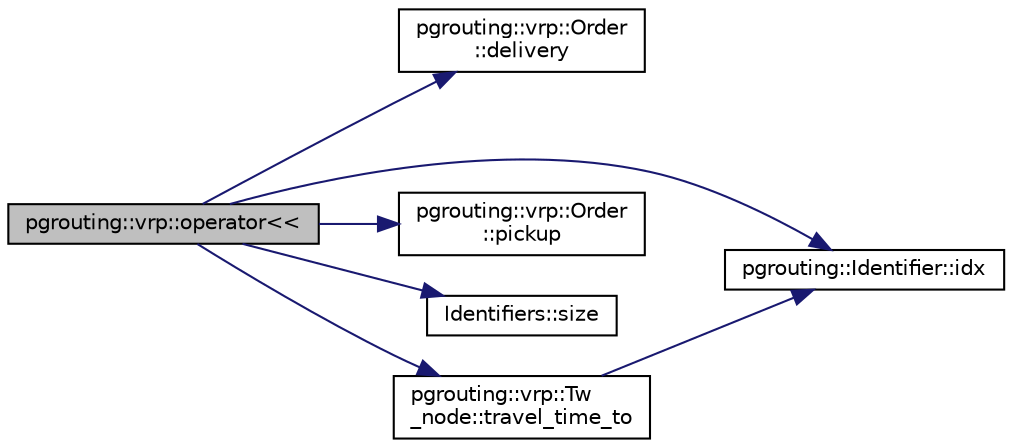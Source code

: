 digraph "pgrouting::vrp::operator&lt;&lt;"
{
  edge [fontname="Helvetica",fontsize="10",labelfontname="Helvetica",labelfontsize="10"];
  node [fontname="Helvetica",fontsize="10",shape=record];
  rankdir="LR";
  Node1 [label="pgrouting::vrp::operator\<\<",height=0.2,width=0.4,color="black", fillcolor="grey75", style="filled" fontcolor="black"];
  Node1 -> Node2 [color="midnightblue",fontsize="10",style="solid",fontname="Helvetica"];
  Node2 [label="pgrouting::vrp::Order\l::delivery",height=0.2,width=0.4,color="black", fillcolor="white", style="filled",URL="$classpgrouting_1_1vrp_1_1Order.html#ad1f415343af5551eed4063d50fbb1936",tooltip="The delivery node identifier. "];
  Node1 -> Node3 [color="midnightblue",fontsize="10",style="solid",fontname="Helvetica"];
  Node3 [label="pgrouting::Identifier::idx",height=0.2,width=0.4,color="black", fillcolor="white", style="filled",URL="$classpgrouting_1_1Identifier.html#a8a62909e1ef823d91e630c53132c14e6"];
  Node1 -> Node4 [color="midnightblue",fontsize="10",style="solid",fontname="Helvetica"];
  Node4 [label="pgrouting::vrp::Order\l::pickup",height=0.2,width=0.4,color="black", fillcolor="white", style="filled",URL="$classpgrouting_1_1vrp_1_1Order.html#a875194fc94b844b51db8bd40ed6ad5f4",tooltip="The delivery node identifier. "];
  Node1 -> Node5 [color="midnightblue",fontsize="10",style="solid",fontname="Helvetica"];
  Node5 [label="Identifiers::size",height=0.2,width=0.4,color="black", fillcolor="white", style="filled",URL="$classIdentifiers.html#a17cdab4d4ac56ffbea0c6bf1a19b0f47"];
  Node1 -> Node6 [color="midnightblue",fontsize="10",style="solid",fontname="Helvetica"];
  Node6 [label="pgrouting::vrp::Tw\l_node::travel_time_to",height=0.2,width=0.4,color="black", fillcolor="white", style="filled",URL="$classpgrouting_1_1vrp_1_1Tw__node.html#a5c38c9da463ed2d27d21d18fb99efcd2",tooltip="time = distance / speed. "];
  Node6 -> Node3 [color="midnightblue",fontsize="10",style="solid",fontname="Helvetica"];
}
